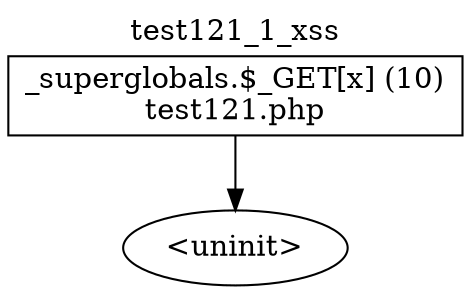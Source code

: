 digraph cfg {
  label="test121_1_xss";
  labelloc=t;
  n1 [shape=box, label="_superglobals.$_GET[x] (10)\ntest121.php"];
  n2 [shape=ellipse, label="<uninit>"];
  n1 -> n2;
}
